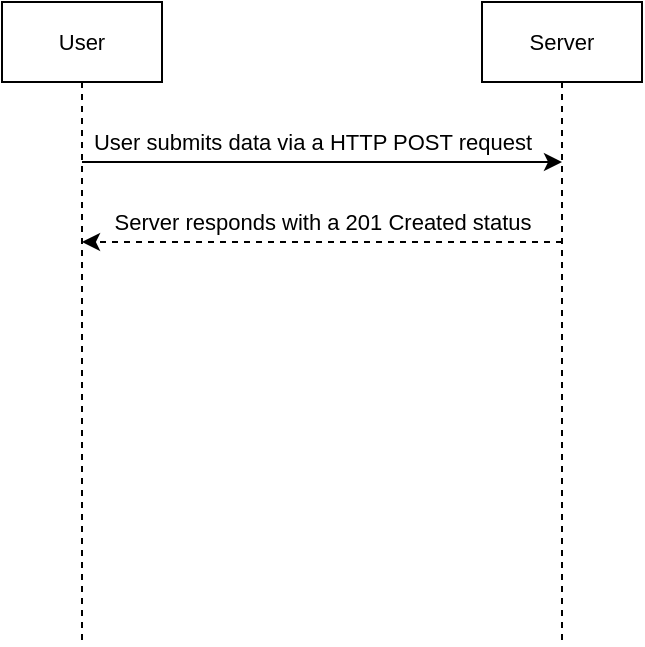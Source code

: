 <mxfile version="14.6.9" type="github">
  <diagram id="kgpKYQtTHZ0yAKxKKP6v" name="Page-1">
    <mxGraphModel dx="788" dy="580" grid="1" gridSize="10" guides="1" tooltips="1" connect="1" arrows="1" fold="1" page="1" pageScale="1" pageWidth="850" pageHeight="1100" math="0" shadow="0">
      <root>
        <mxCell id="0" />
        <mxCell id="1" parent="0" />
        <mxCell id="jSx4zBFMnWd3N2hLMnBy-3" style="edgeStyle=orthogonalEdgeStyle;rounded=0;orthogonalLoop=1;jettySize=auto;html=1;dashed=1;fontSize=11;endArrow=none;endFill=0;" edge="1" parent="1" source="jSx4zBFMnWd3N2hLMnBy-1">
          <mxGeometry relative="1" as="geometry">
            <mxPoint x="160" y="400" as="targetPoint" />
            <Array as="points">
              <mxPoint x="160" y="160" />
              <mxPoint x="160" y="160" />
            </Array>
          </mxGeometry>
        </mxCell>
        <mxCell id="jSx4zBFMnWd3N2hLMnBy-1" value="User" style="rounded=0;whiteSpace=wrap;html=1;fontSize=11;" vertex="1" parent="1">
          <mxGeometry x="120" y="80" width="80" height="40" as="geometry" />
        </mxCell>
        <mxCell id="jSx4zBFMnWd3N2hLMnBy-4" style="edgeStyle=orthogonalEdgeStyle;rounded=0;orthogonalLoop=1;jettySize=auto;html=1;dashed=1;fontSize=11;endArrow=none;endFill=0;" edge="1" parent="1" source="jSx4zBFMnWd3N2hLMnBy-2">
          <mxGeometry relative="1" as="geometry">
            <mxPoint x="400" y="400" as="targetPoint" />
          </mxGeometry>
        </mxCell>
        <mxCell id="jSx4zBFMnWd3N2hLMnBy-2" value="Server" style="rounded=0;whiteSpace=wrap;html=1;fontSize=11;" vertex="1" parent="1">
          <mxGeometry x="360" y="80" width="80" height="40" as="geometry" />
        </mxCell>
        <mxCell id="jSx4zBFMnWd3N2hLMnBy-5" value="" style="endArrow=classic;html=1;fontSize=11;" edge="1" parent="1">
          <mxGeometry width="50" height="50" relative="1" as="geometry">
            <mxPoint x="160" y="160" as="sourcePoint" />
            <mxPoint x="400" y="160" as="targetPoint" />
          </mxGeometry>
        </mxCell>
        <mxCell id="jSx4zBFMnWd3N2hLMnBy-6" value="&lt;div&gt;User submits data via a HTTP POST request&lt;/div&gt;" style="text;html=1;align=center;verticalAlign=middle;resizable=0;points=[];autosize=1;strokeColor=none;fontSize=11;" vertex="1" parent="1">
          <mxGeometry x="160" y="140" width="230" height="20" as="geometry" />
        </mxCell>
        <mxCell id="jSx4zBFMnWd3N2hLMnBy-7" value="" style="endArrow=classic;html=1;dashed=1;fontSize=11;" edge="1" parent="1">
          <mxGeometry width="50" height="50" relative="1" as="geometry">
            <mxPoint x="400" y="200" as="sourcePoint" />
            <mxPoint x="160" y="200" as="targetPoint" />
          </mxGeometry>
        </mxCell>
        <mxCell id="jSx4zBFMnWd3N2hLMnBy-8" value="Server responds with a 201 Created status" style="text;html=1;align=center;verticalAlign=middle;resizable=0;points=[];autosize=1;strokeColor=none;fontSize=11;" vertex="1" parent="1">
          <mxGeometry x="170" y="180" width="220" height="20" as="geometry" />
        </mxCell>
      </root>
    </mxGraphModel>
  </diagram>
</mxfile>
